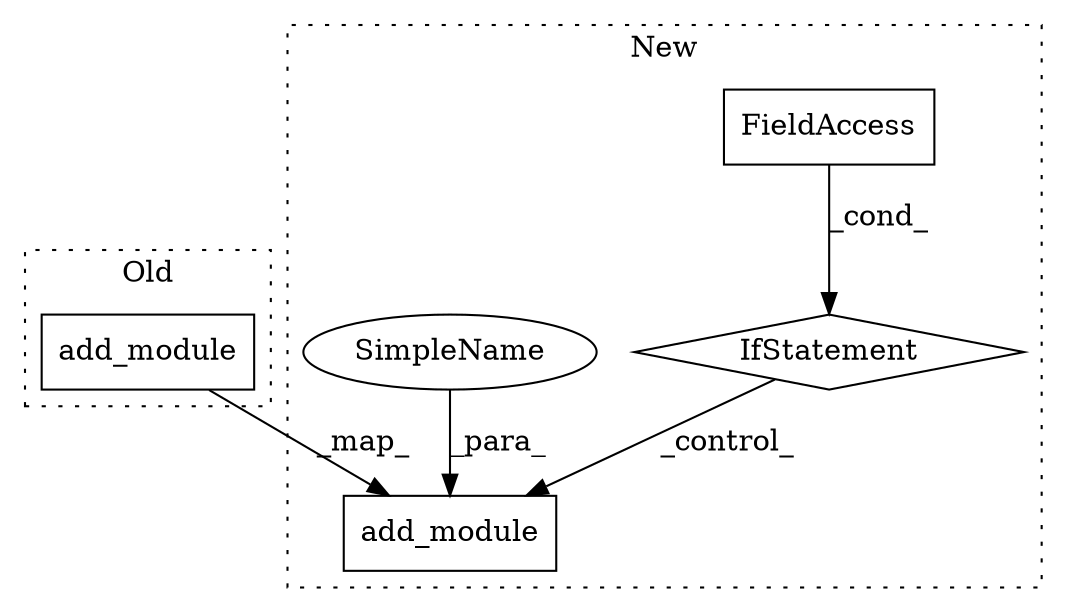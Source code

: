 digraph G {
subgraph cluster0 {
1 [label="add_module" a="32" s="750,802" l="11,1" shape="box"];
label = "Old";
style="dotted";
}
subgraph cluster1 {
2 [label="add_module" a="32" s="964,1048" l="11,1" shape="box"];
3 [label="IfStatement" a="25" s="922,935" l="4,2" shape="diamond"];
4 [label="FieldAccess" a="22" s="926" l="9" shape="box"];
5 [label="SimpleName" a="42" s="" l="" shape="ellipse"];
label = "New";
style="dotted";
}
1 -> 2 [label="_map_"];
3 -> 2 [label="_control_"];
4 -> 3 [label="_cond_"];
5 -> 2 [label="_para_"];
}